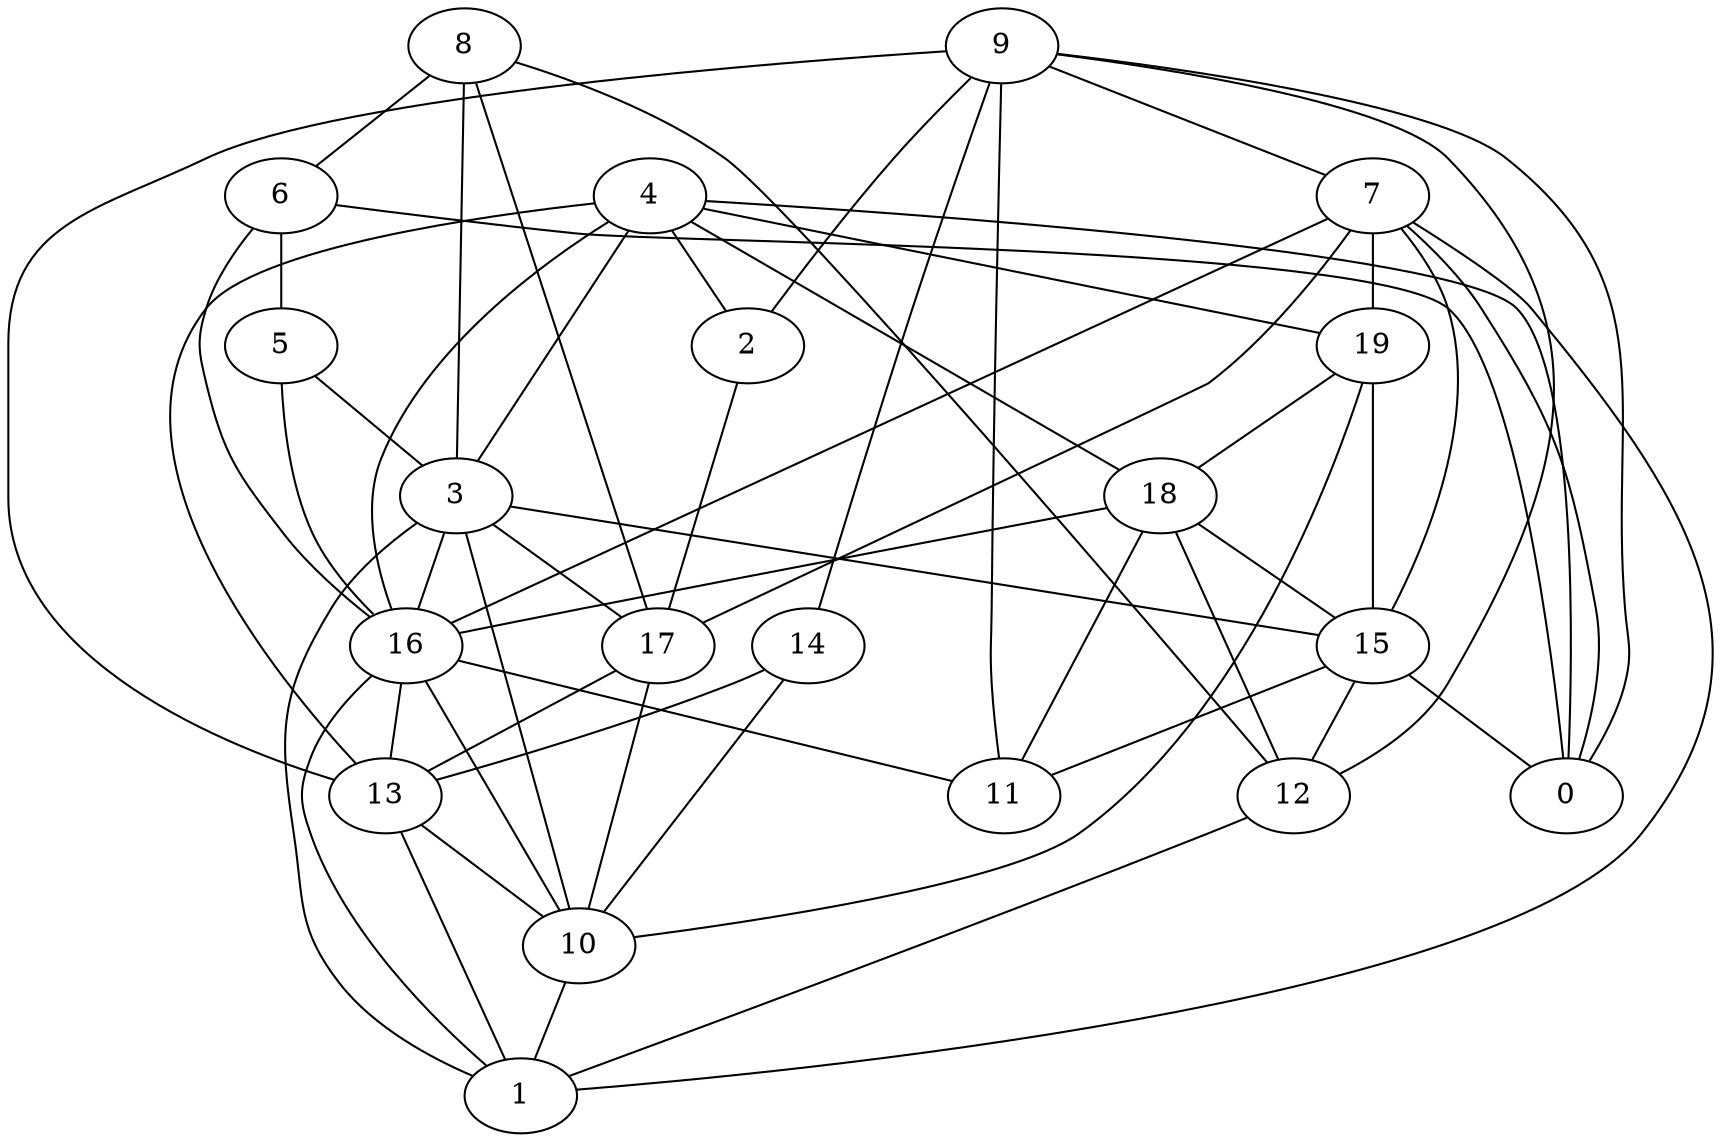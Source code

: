 digraph GG_graph {

subgraph G_graph {
edge [color = black]
"12" -> "1" [dir = none]
"8" -> "12" [dir = none]
"8" -> "17" [dir = none]
"8" -> "3" [dir = none]
"8" -> "6" [dir = none]
"16" -> "10" [dir = none]
"16" -> "11" [dir = none]
"16" -> "13" [dir = none]
"16" -> "1" [dir = none]
"3" -> "16" [dir = none]
"3" -> "1" [dir = none]
"3" -> "10" [dir = none]
"3" -> "15" [dir = none]
"3" -> "17" [dir = none]
"18" -> "11" [dir = none]
"18" -> "15" [dir = none]
"18" -> "12" [dir = none]
"18" -> "16" [dir = none]
"5" -> "16" [dir = none]
"5" -> "3" [dir = none]
"7" -> "1" [dir = none]
"7" -> "16" [dir = none]
"7" -> "17" [dir = none]
"7" -> "19" [dir = none]
"7" -> "15" [dir = none]
"7" -> "0" [dir = none]
"17" -> "13" [dir = none]
"17" -> "10" [dir = none]
"14" -> "10" [dir = none]
"14" -> "13" [dir = none]
"15" -> "12" [dir = none]
"15" -> "11" [dir = none]
"15" -> "0" [dir = none]
"13" -> "1" [dir = none]
"13" -> "10" [dir = none]
"10" -> "1" [dir = none]
"9" -> "0" [dir = none]
"9" -> "14" [dir = none]
"9" -> "2" [dir = none]
"9" -> "12" [dir = none]
"9" -> "7" [dir = none]
"9" -> "13" [dir = none]
"9" -> "11" [dir = none]
"2" -> "17" [dir = none]
"6" -> "5" [dir = none]
"6" -> "0" [dir = none]
"6" -> "16" [dir = none]
"19" -> "15" [dir = none]
"19" -> "10" [dir = none]
"19" -> "18" [dir = none]
"4" -> "16" [dir = none]
"4" -> "2" [dir = none]
"4" -> "19" [dir = none]
"4" -> "3" [dir = none]
"4" -> "18" [dir = none]
"4" -> "13" [dir = none]
"4" -> "0" [dir = none]
}

}
